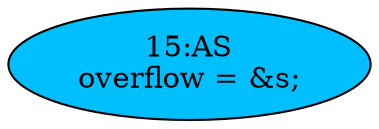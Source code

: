 strict digraph "" {
	node [label="\N"];
	"15:AS"	[ast="<pyverilog.vparser.ast.Assign object at 0x7f228e8976d0>",
		def_var="['overflow']",
		fillcolor=deepskyblue,
		label="15:AS
overflow = &s;",
		statements="[]",
		style=filled,
		typ=Assign,
		use_var="['s']"];
}
